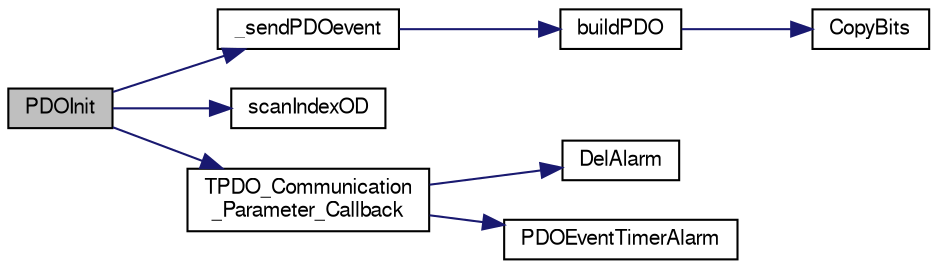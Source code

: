 digraph "PDOInit"
{
  edge [fontname="FreeSans",fontsize="10",labelfontname="FreeSans",labelfontsize="10"];
  node [fontname="FreeSans",fontsize="10",shape=record];
  rankdir="LR";
  Node1 [label="PDOInit",height=0.2,width=0.4,color="black", fillcolor="grey75", style="filled" fontcolor="black"];
  Node1 -> Node2 [color="midnightblue",fontsize="10",style="solid",fontname="FreeSans"];
  Node2 [label="_sendPDOevent",height=0.2,width=0.4,color="black", fillcolor="white", style="filled",URL="$group__pdo.html#ga95c3686cda4e9e6f7c847d2d0bb88fe8",tooltip="Function iterates on all TPDO and look TPDO transmit type and content change before sending it..."];
  Node2 -> Node3 [color="midnightblue",fontsize="10",style="solid",fontname="FreeSans"];
  Node3 [label="buildPDO",height=0.2,width=0.4,color="black", fillcolor="white", style="filled",URL="$pdo_8c.html#a889902163641f6fc8039550cb11ec320",tooltip="Copy all the data to transmit in process_var Prepare the PDO defined at index to be sent *pwCobId : r..."];
  Node3 -> Node4 [color="midnightblue",fontsize="10",style="solid",fontname="FreeSans"];
  Node4 [label="CopyBits",height=0.2,width=0.4,color="black", fillcolor="white", style="filled",URL="$pdo_8c.html#ae468510c9f77f502207d961d26389918"];
  Node1 -> Node5 [color="midnightblue",fontsize="10",style="solid",fontname="FreeSans"];
  Node5 [label="scanIndexOD",height=0.2,width=0.4,color="black", fillcolor="white", style="filled",URL="$objacces_8h.html#a11e9f24840d05a6a622955b51f91af53",tooltip="Scan the index of object dictionary. Used only by setODentry and getODentry. "];
  Node1 -> Node6 [color="midnightblue",fontsize="10",style="solid",fontname="FreeSans"];
  Node6 [label="TPDO_Communication\l_Parameter_Callback",height=0.2,width=0.4,color="black", fillcolor="white", style="filled",URL="$pdo_8c.html#a3e9718d5f111be6a018a94c681f7ba07"];
  Node6 -> Node7 [color="midnightblue",fontsize="10",style="solid",fontname="FreeSans"];
  Node7 [label="DelAlarm",height=0.2,width=0.4,color="black", fillcolor="white", style="filled",URL="$group__timer.html#ga991b3cfaac2f201b14d5530f75985c21",tooltip="Delete an alarm before expiring. "];
  Node6 -> Node8 [color="midnightblue",fontsize="10",style="solid",fontname="FreeSans"];
  Node8 [label="PDOEventTimerAlarm",height=0.2,width=0.4,color="black", fillcolor="white", style="filled",URL="$group__pdo.html#gae983f9075bd04d0afff7391891a0d7c3",tooltip="Set timer for PDO event. "];
}
